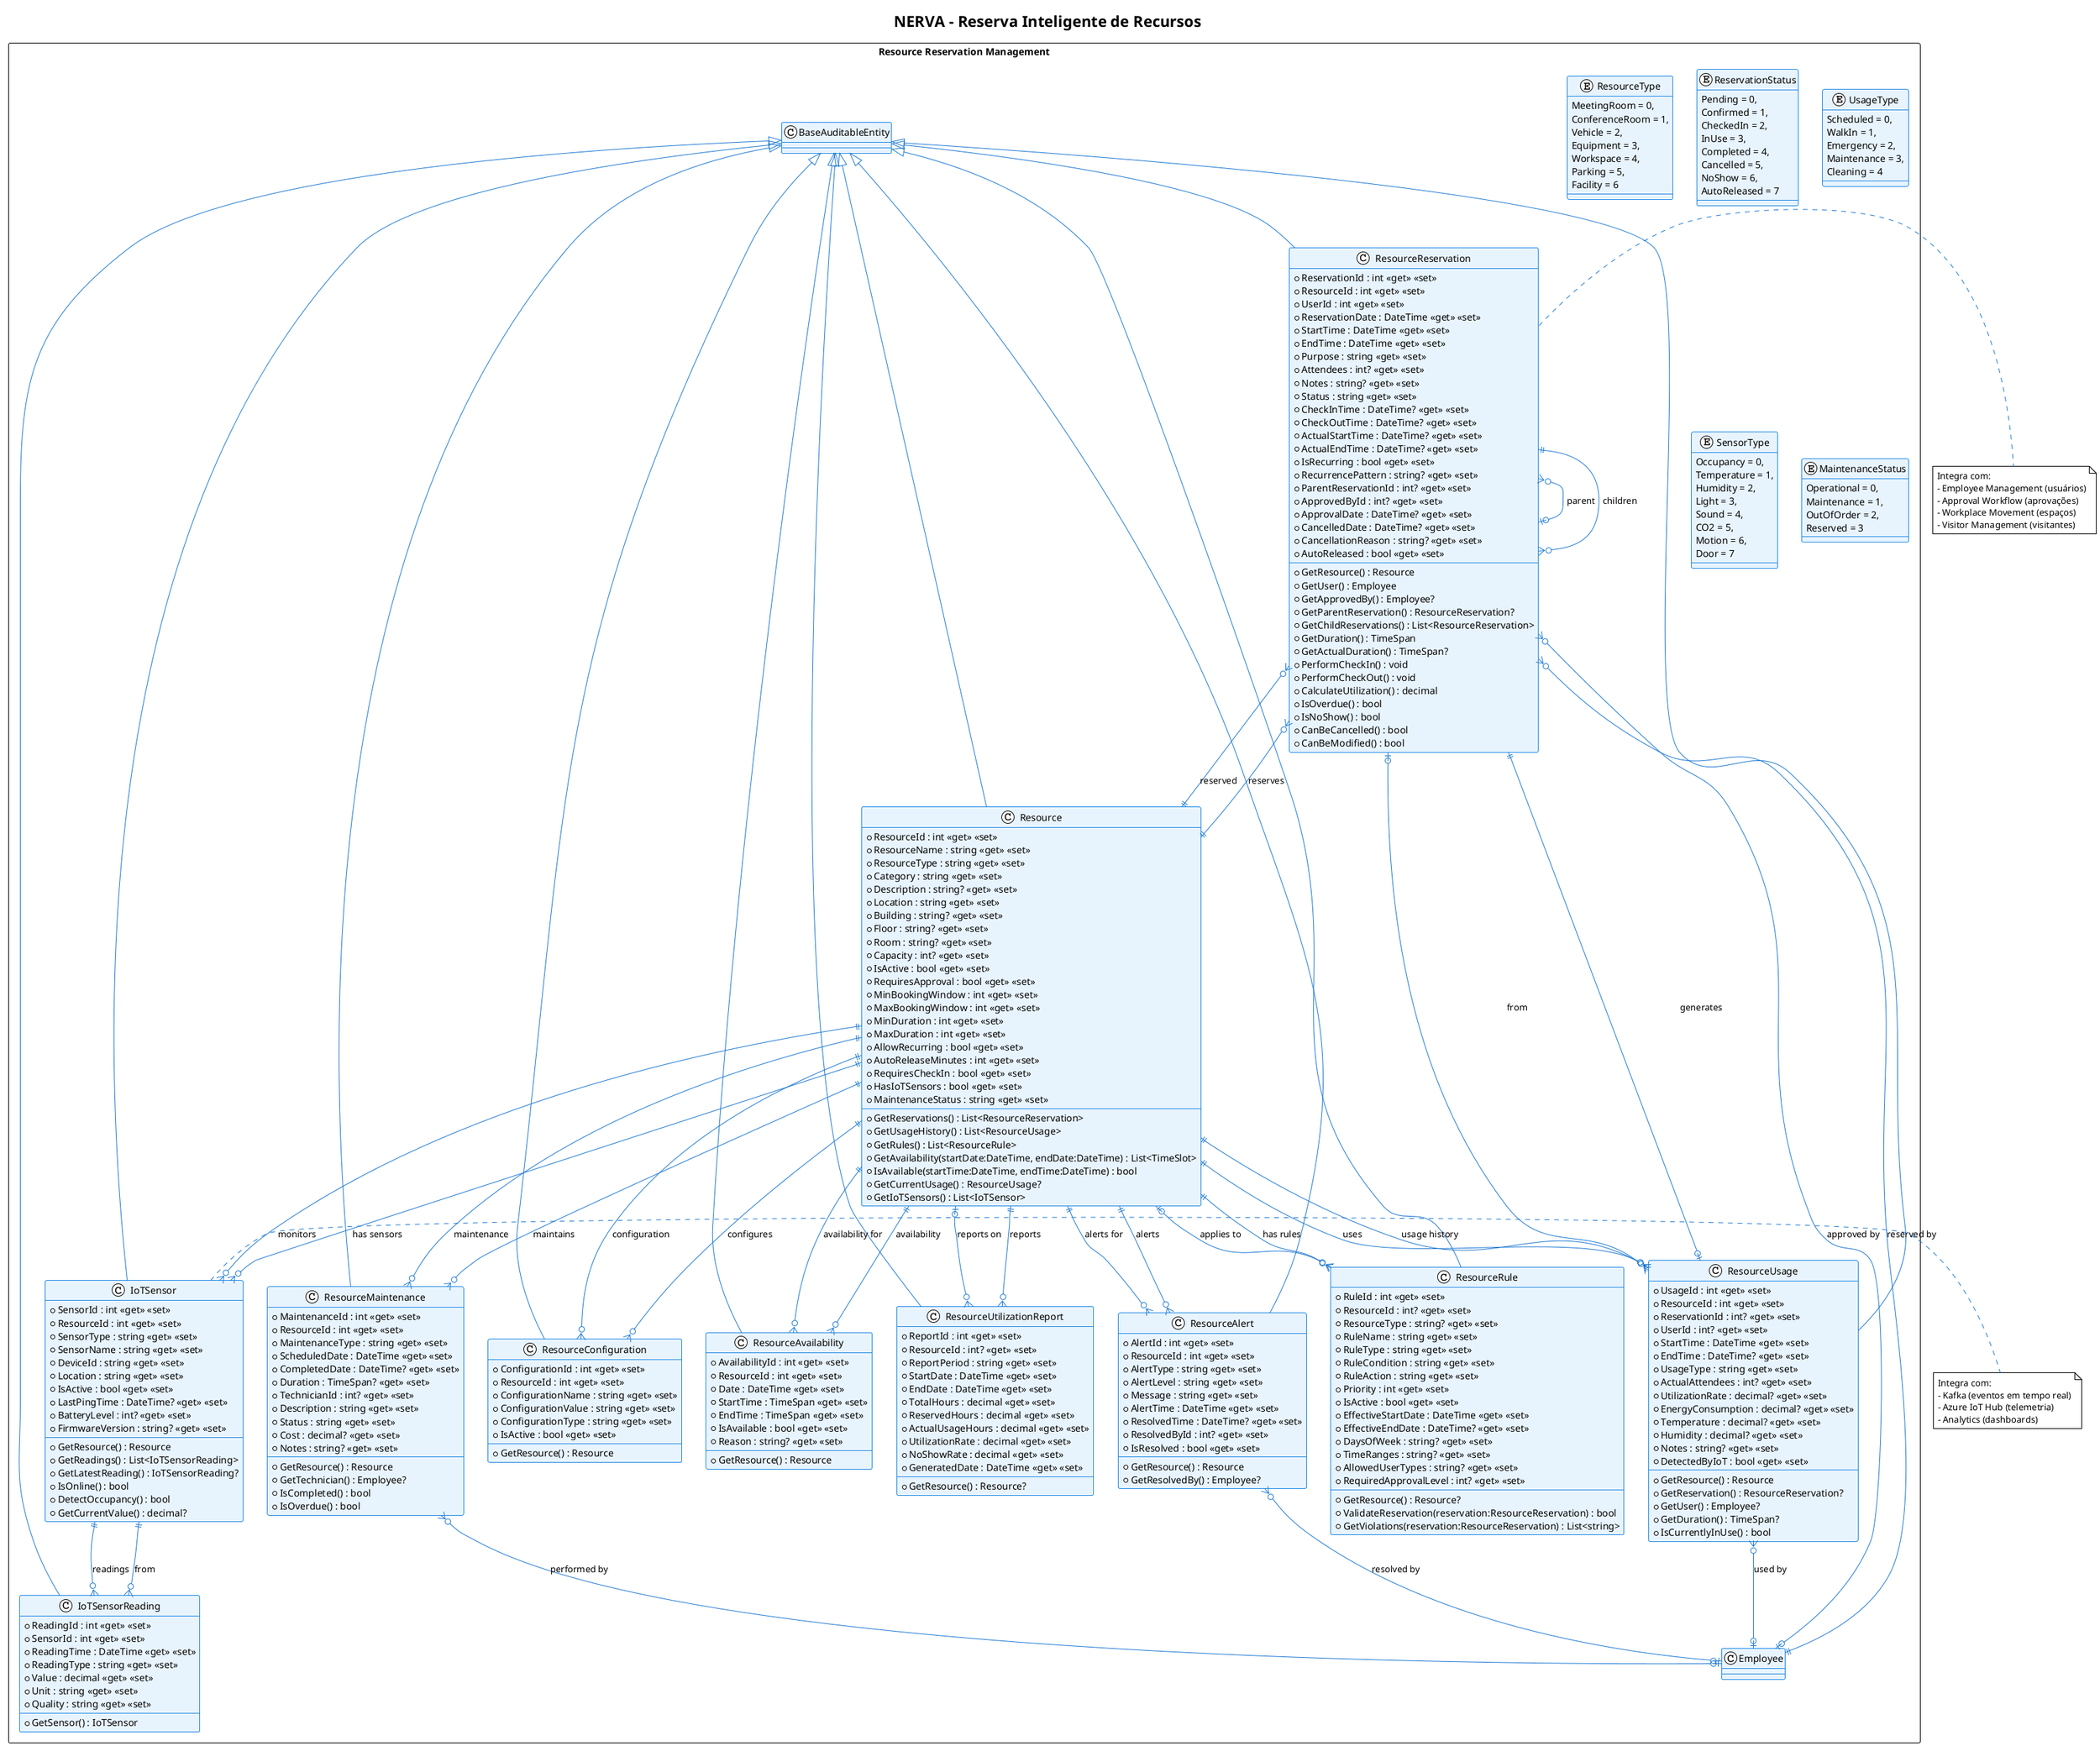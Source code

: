 @startuml NERVA_Resource_Reservation_Management
!theme plain
skinparam packageStyle rectangle
skinparam class {
    BackgroundColor #E8F4FD
    BorderColor #1E88E5
    ArrowColor #1976D2
}

title NERVA - Reserva Inteligente de Recursos

package "Resource Reservation Management" as ResourceReservationManagement {
    
    class Resource {
        + ResourceId : int <<get>> <<set>>
        + ResourceName : string <<get>> <<set>>
        + ResourceType : string <<get>> <<set>>
        + Category : string <<get>> <<set>>
        + Description : string? <<get>> <<set>>
        + Location : string <<get>> <<set>>
        + Building : string? <<get>> <<set>>
        + Floor : string? <<get>> <<set>>
        + Room : string? <<get>> <<set>>
        + Capacity : int? <<get>> <<set>>
        + IsActive : bool <<get>> <<set>>
        + RequiresApproval : bool <<get>> <<set>>
        + MinBookingWindow : int <<get>> <<set>>
        + MaxBookingWindow : int <<get>> <<set>>
        + MinDuration : int <<get>> <<set>>
        + MaxDuration : int <<get>> <<set>>
        + AllowRecurring : bool <<get>> <<set>>
        + AutoReleaseMinutes : int <<get>> <<set>>
        + RequiresCheckIn : bool <<get>> <<set>>
        + HasIoTSensors : bool <<get>> <<set>>
        + MaintenanceStatus : string <<get>> <<set>>
        + GetReservations() : List<ResourceReservation>
        + GetUsageHistory() : List<ResourceUsage>
        + GetRules() : List<ResourceRule>
        + GetAvailability(startDate:DateTime, endDate:DateTime) : List<TimeSlot>
        + IsAvailable(startTime:DateTime, endTime:DateTime) : bool
        + GetCurrentUsage() : ResourceUsage?
        + GetIoTSensors() : List<IoTSensor>
    }
    
    class ResourceReservation {
        + ReservationId : int <<get>> <<set>>
        + ResourceId : int <<get>> <<set>>
        + UserId : int <<get>> <<set>>
        + ReservationDate : DateTime <<get>> <<set>>
        + StartTime : DateTime <<get>> <<set>>
        + EndTime : DateTime <<get>> <<set>>
        + Purpose : string <<get>> <<set>>
        + Attendees : int? <<get>> <<set>>
        + Notes : string? <<get>> <<set>>
        + Status : string <<get>> <<set>>
        + CheckInTime : DateTime? <<get>> <<set>>
        + CheckOutTime : DateTime? <<get>> <<set>>
        + ActualStartTime : DateTime? <<get>> <<set>>
        + ActualEndTime : DateTime? <<get>> <<set>>
        + IsRecurring : bool <<get>> <<set>>
        + RecurrencePattern : string? <<get>> <<set>>
        + ParentReservationId : int? <<get>> <<set>>
        + ApprovedById : int? <<get>> <<set>>
        + ApprovalDate : DateTime? <<get>> <<set>>
        + CancelledDate : DateTime? <<get>> <<set>>
        + CancellationReason : string? <<get>> <<set>>
        + AutoReleased : bool <<get>> <<set>>
        + GetResource() : Resource
        + GetUser() : Employee
        + GetApprovedBy() : Employee?
        + GetParentReservation() : ResourceReservation?
        + GetChildReservations() : List<ResourceReservation>
        + GetDuration() : TimeSpan
        + GetActualDuration() : TimeSpan?
        + PerformCheckIn() : void
        + PerformCheckOut() : void
        + CalculateUtilization() : decimal
        + IsOverdue() : bool
        + IsNoShow() : bool
        + CanBeCancelled() : bool
        + CanBeModified() : bool
    }
    
    class ResourceRule {
        + RuleId : int <<get>> <<set>>
        + ResourceId : int? <<get>> <<set>>
        + ResourceType : string? <<get>> <<set>>
        + RuleName : string <<get>> <<set>>
        + RuleType : string <<get>> <<set>>
        + RuleCondition : string <<get>> <<set>>
        + RuleAction : string <<get>> <<set>>
        + Priority : int <<get>> <<set>>
        + IsActive : bool <<get>> <<set>>
        + EffectiveStartDate : DateTime <<get>> <<set>>
        + EffectiveEndDate : DateTime? <<get>> <<set>>
        + DaysOfWeek : string? <<get>> <<set>>
        + TimeRanges : string? <<get>> <<set>>
        + AllowedUserTypes : string? <<get>> <<set>>
        + RequiredApprovalLevel : int? <<get>> <<set>>
        + GetResource() : Resource?
        + ValidateReservation(reservation:ResourceReservation) : bool
        + GetViolations(reservation:ResourceReservation) : List<string>
    }
    
    class ResourceUsage {
        + UsageId : int <<get>> <<set>>
        + ResourceId : int <<get>> <<set>>
        + ReservationId : int? <<get>> <<set>>
        + UserId : int? <<get>> <<set>>
        + StartTime : DateTime <<get>> <<set>>
        + EndTime : DateTime? <<get>> <<set>>
        + UsageType : string <<get>> <<set>>
        + ActualAttendees : int? <<get>> <<set>>
        + UtilizationRate : decimal? <<get>> <<set>>
        + EnergyConsumption : decimal? <<get>> <<set>>
        + Temperature : decimal? <<get>> <<set>>
        + Humidity : decimal? <<get>> <<set>>
        + Notes : string? <<get>> <<set>>
        + DetectedByIoT : bool <<get>> <<set>>
        + GetResource() : Resource
        + GetReservation() : ResourceReservation?
        + GetUser() : Employee?
        + GetDuration() : TimeSpan?
        + IsCurrentlyInUse() : bool
    }
    
    class IoTSensor {
        + SensorId : int <<get>> <<set>>
        + ResourceId : int <<get>> <<set>>
        + SensorType : string <<get>> <<set>>
        + SensorName : string <<get>> <<set>>
        + DeviceId : string <<get>> <<set>>
        + Location : string <<get>> <<set>>
        + IsActive : bool <<get>> <<set>>
        + LastPingTime : DateTime? <<get>> <<set>>
        + BatteryLevel : int? <<get>> <<set>>
        + FirmwareVersion : string? <<get>> <<set>>
        + GetResource() : Resource
        + GetReadings() : List<IoTSensorReading>
        + GetLatestReading() : IoTSensorReading?
        + IsOnline() : bool
        + DetectOccupancy() : bool
        + GetCurrentValue() : decimal?
    }
    
    class IoTSensorReading {
        + ReadingId : int <<get>> <<set>>
        + SensorId : int <<get>> <<set>>
        + ReadingTime : DateTime <<get>> <<set>>
        + ReadingType : string <<get>> <<set>>
        + Value : decimal <<get>> <<set>>
        + Unit : string <<get>> <<set>>
        + Quality : string <<get>> <<set>>
        + GetSensor() : IoTSensor
    }
    
    class ResourceMaintenance {
        + MaintenanceId : int <<get>> <<set>>
        + ResourceId : int <<get>> <<set>>
        + MaintenanceType : string <<get>> <<set>>
        + ScheduledDate : DateTime <<get>> <<set>>
        + CompletedDate : DateTime? <<get>> <<set>>
        + Duration : TimeSpan? <<get>> <<set>>
        + TechnicianId : int? <<get>> <<set>>
        + Description : string <<get>> <<set>>
        + Status : string <<get>> <<set>>
        + Cost : decimal? <<get>> <<set>>
        + Notes : string? <<get>> <<set>>
        + GetResource() : Resource
        + GetTechnician() : Employee?
        + IsCompleted() : bool
        + IsOverdue() : bool
    }
    
    class ResourceAlert {
        + AlertId : int <<get>> <<set>>
        + ResourceId : int <<get>> <<set>>
        + AlertType : string <<get>> <<set>>
        + AlertLevel : string <<get>> <<set>>
        + Message : string <<get>> <<set>>
        + AlertTime : DateTime <<get>> <<set>>
        + ResolvedTime : DateTime? <<get>> <<set>>
        + ResolvedById : int? <<get>> <<set>>
        + IsResolved : bool <<get>> <<set>>
        + GetResource() : Resource
        + GetResolvedBy() : Employee?
    }
    
    class ResourceConfiguration {
        + ConfigurationId : int <<get>> <<set>>
        + ResourceId : int <<get>> <<set>>
        + ConfigurationName : string <<get>> <<set>>
        + ConfigurationValue : string <<get>> <<set>>
        + ConfigurationType : string <<get>> <<set>>
        + IsActive : bool <<get>> <<set>>
        + GetResource() : Resource
    }
    
    class ResourceAvailability {
        + AvailabilityId : int <<get>> <<set>>
        + ResourceId : int <<get>> <<set>>
        + Date : DateTime <<get>> <<set>>
        + StartTime : TimeSpan <<get>> <<set>>
        + EndTime : TimeSpan <<get>> <<set>>
        + IsAvailable : bool <<get>> <<set>>
        + Reason : string? <<get>> <<set>>
        + GetResource() : Resource
    }
    
    class ResourceUtilizationReport {
        + ReportId : int <<get>> <<set>>
        + ResourceId : int? <<get>> <<set>>
        + ReportPeriod : string <<get>> <<set>>
        + StartDate : DateTime <<get>> <<set>>
        + EndDate : DateTime <<get>> <<set>>
        + TotalHours : decimal <<get>> <<set>>
        + ReservedHours : decimal <<get>> <<set>>
        + ActualUsageHours : decimal <<get>> <<set>>
        + UtilizationRate : decimal <<get>> <<set>>
        + NoShowRate : decimal <<get>> <<set>>
        + GeneratedDate : DateTime <<get>> <<set>>
        + GetResource() : Resource?
    }
    
    ' Enums
    enum ResourceType {
        MeetingRoom = 0,
        ConferenceRoom = 1,
        Vehicle = 2,
        Equipment = 3,
        Workspace = 4,
        Parking = 5,
        Facility = 6
    }
    
    enum ReservationStatus {
        Pending = 0,
        Confirmed = 1,
        CheckedIn = 2,
        InUse = 3,
        Completed = 4,
        Cancelled = 5,
        NoShow = 6,
        AutoReleased = 7
    }
    
    enum UsageType {
        Scheduled = 0,
        WalkIn = 1,
        Emergency = 2,
        Maintenance = 3,
        Cleaning = 4
    }
    
    enum SensorType {
        Occupancy = 0,
        Temperature = 1,
        Humidity = 2,
        Light = 3,
        Sound = 4,
        CO2 = 5,
        Motion = 6,
        Door = 7
    }
    
    enum MaintenanceStatus {
        Operational = 0,
        Maintenance = 1,
        OutOfOrder = 2,
        Reserved = 3
    }
    
    ' Base Entity Relationships
    BaseAuditableEntity <|-- Resource
    BaseAuditableEntity <|-- ResourceReservation
    BaseAuditableEntity <|-- ResourceRule
    BaseAuditableEntity <|-- ResourceUsage
    BaseAuditableEntity <|-- IoTSensor
    BaseAuditableEntity <|-- IoTSensorReading
    BaseAuditableEntity <|-- ResourceMaintenance
    BaseAuditableEntity <|-- ResourceAlert
    BaseAuditableEntity <|-- ResourceConfiguration
    BaseAuditableEntity <|-- ResourceAvailability
    BaseAuditableEntity <|-- ResourceUtilizationReport
    
    ' Internal Relationships
    Resource ||--o{ ResourceReservation : "reserved"
    Resource ||--o{ ResourceRule : "has rules"
    Resource ||--o{ ResourceUsage : "usage history"
    Resource ||--o{ IoTSensor : "has sensors"
    Resource ||--o{ ResourceMaintenance : "maintenance"
    Resource ||--o{ ResourceAlert : "alerts"
    Resource ||--o{ ResourceConfiguration : "configuration"
    Resource ||--o{ ResourceAvailability : "availability"
    Resource ||--o{ ResourceUtilizationReport : "reports"
    
    ResourceReservation }o--|| Resource : "reserves"
    ResourceReservation }o--|| Employee : "reserved by"
    ResourceReservation }o--o| Employee : "approved by"
    ResourceReservation }o--o| ResourceReservation : "parent"
    ResourceReservation ||--o{ ResourceReservation : "children"
    ResourceReservation ||--o| ResourceUsage : "generates"
    
    ResourceRule }o--o| Resource : "applies to"
    
    ResourceUsage }o--|| Resource : "uses"
    ResourceUsage }o--o| ResourceReservation : "from"
    ResourceUsage }o--o| Employee : "used by"
    
    IoTSensor }o--|| Resource : "monitors"
    IoTSensor ||--o{ IoTSensorReading : "readings"
    
    IoTSensorReading }o--|| IoTSensor : "from"
    
    ResourceMaintenance }o--|| Resource : "maintains"
    ResourceMaintenance }o--o| Employee : "performed by"
    
    ResourceAlert }o--|| Resource : "alerts for"
    ResourceAlert }o--o| Employee : "resolved by"
    
    ResourceConfiguration }o--|| Resource : "configures"
    
    ResourceAvailability }o--|| Resource : "availability for"
    
    ResourceUtilizationReport }o--o| Resource : "reports on"
}

' External Relationships Notes
note right of ResourceReservation
    Integra com:
    - Employee Management (usuários)
    - Approval Workflow (aprovações)
    - Workplace Movement (espaços)
    - Visitor Management (visitantes)
end note

note right of IoTSensor
    Integra com:
    - Kafka (eventos em tempo real)
    - Azure IoT Hub (telemetria)
    - Analytics (dashboards)
end note

@enduml
